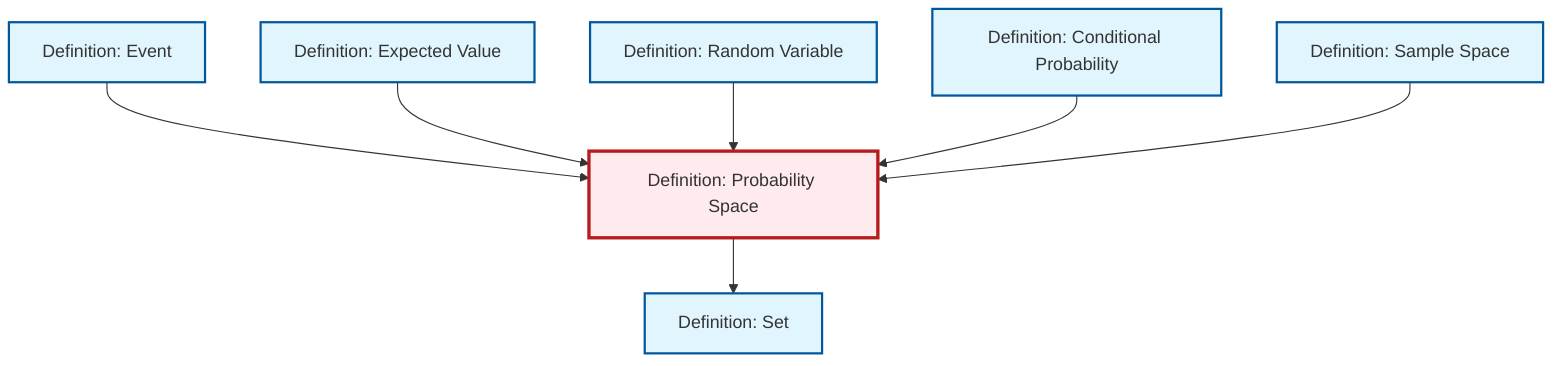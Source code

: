 graph TD
    classDef definition fill:#e1f5fe,stroke:#01579b,stroke-width:2px
    classDef theorem fill:#f3e5f5,stroke:#4a148c,stroke-width:2px
    classDef axiom fill:#fff3e0,stroke:#e65100,stroke-width:2px
    classDef example fill:#e8f5e9,stroke:#1b5e20,stroke-width:2px
    classDef current fill:#ffebee,stroke:#b71c1c,stroke-width:3px
    def-conditional-probability["Definition: Conditional Probability"]:::definition
    def-set["Definition: Set"]:::definition
    def-event["Definition: Event"]:::definition
    def-expectation["Definition: Expected Value"]:::definition
    def-probability-space["Definition: Probability Space"]:::definition
    def-random-variable["Definition: Random Variable"]:::definition
    def-sample-space["Definition: Sample Space"]:::definition
    def-event --> def-probability-space
    def-expectation --> def-probability-space
    def-probability-space --> def-set
    def-random-variable --> def-probability-space
    def-conditional-probability --> def-probability-space
    def-sample-space --> def-probability-space
    class def-probability-space current
